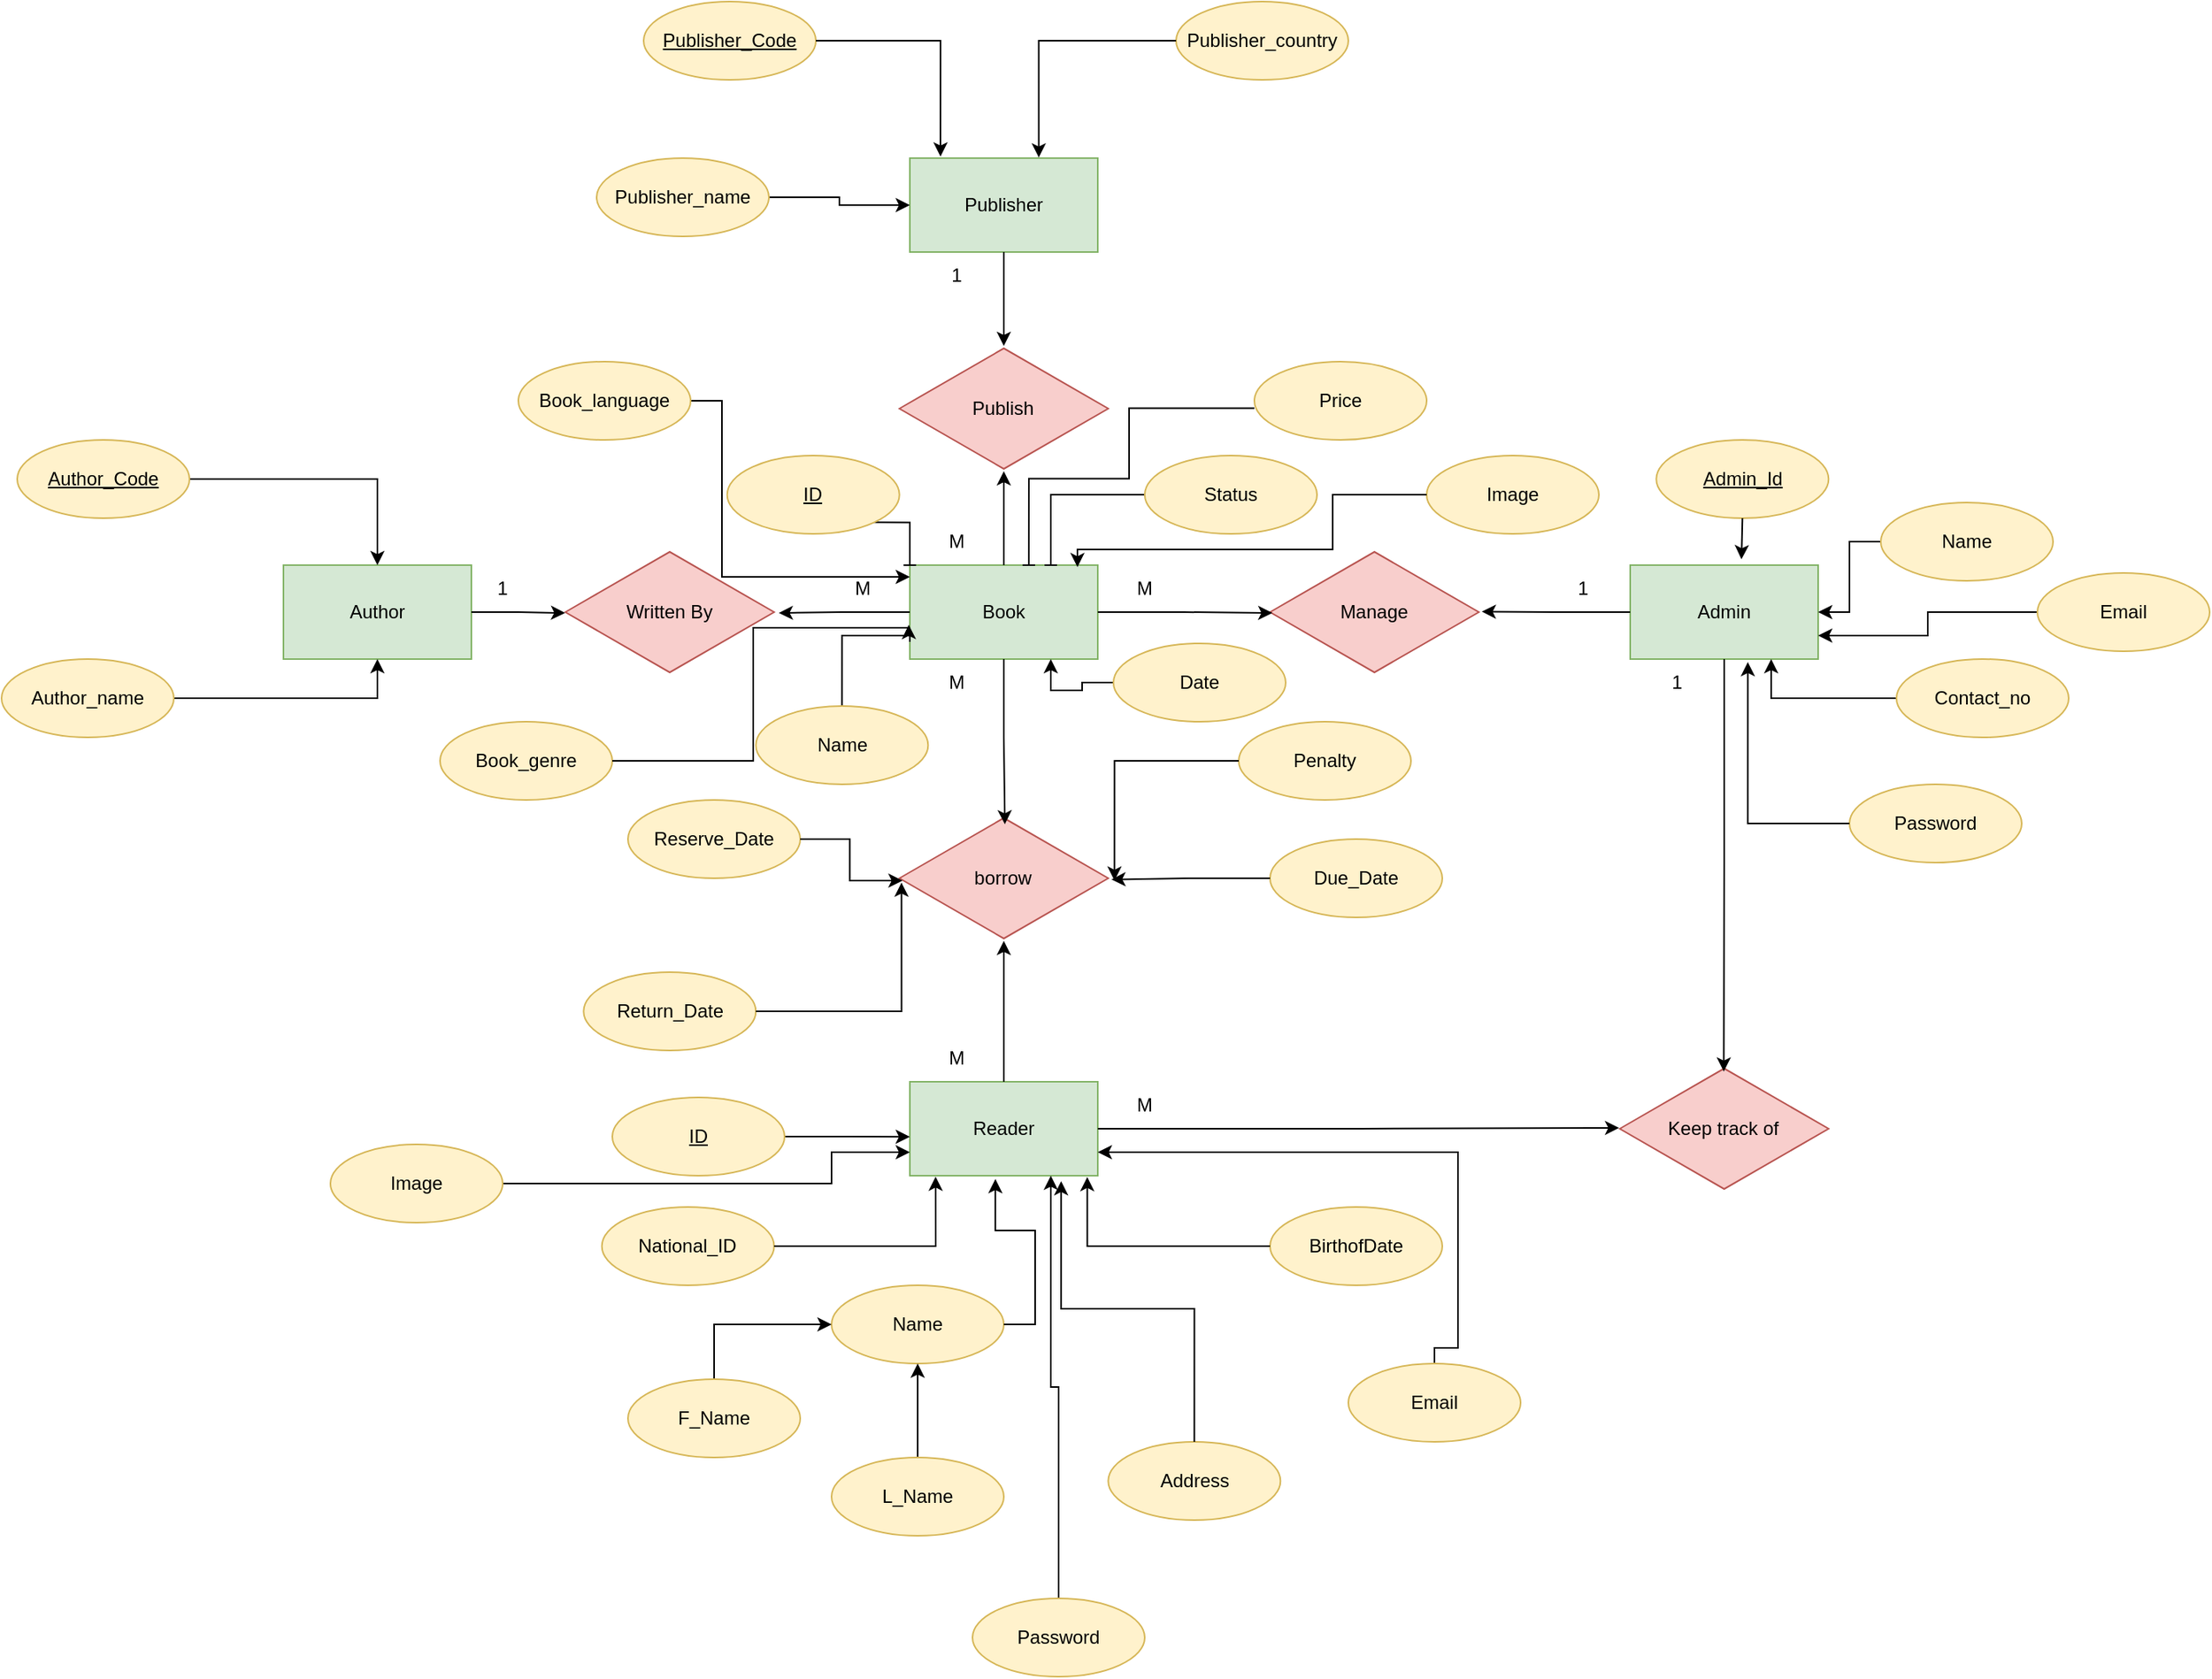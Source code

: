 <mxfile version="24.2.5" type="device">
  <diagram id="C5RBs43oDa-KdzZeNtuy" name="Page-1">
    <mxGraphModel dx="2046" dy="1882" grid="1" gridSize="10" guides="1" tooltips="1" connect="1" arrows="1" fold="1" page="1" pageScale="1" pageWidth="827" pageHeight="1169" math="0" shadow="0">
      <root>
        <mxCell id="WIyWlLk6GJQsqaUBKTNV-0" />
        <mxCell id="WIyWlLk6GJQsqaUBKTNV-1" parent="WIyWlLk6GJQsqaUBKTNV-0" />
        <mxCell id="XjZhIQk6Q3h-rhs3_x2L-0" value="Book" style="rounded=0;whiteSpace=wrap;html=1;fillColor=#d5e8d4;strokeColor=#82b366;" parent="WIyWlLk6GJQsqaUBKTNV-1" vertex="1">
          <mxGeometry x="310.0" y="210" width="120" height="60" as="geometry" />
        </mxCell>
        <mxCell id="XjZhIQk6Q3h-rhs3_x2L-1" value="Publisher" style="rounded=0;whiteSpace=wrap;html=1;fillColor=#d5e8d4;strokeColor=#82b366;" parent="WIyWlLk6GJQsqaUBKTNV-1" vertex="1">
          <mxGeometry x="310" y="-50" width="120" height="60" as="geometry" />
        </mxCell>
        <mxCell id="XjZhIQk6Q3h-rhs3_x2L-2" value="Admin" style="rounded=0;whiteSpace=wrap;html=1;fillColor=#d5e8d4;strokeColor=#82b366;" parent="WIyWlLk6GJQsqaUBKTNV-1" vertex="1">
          <mxGeometry x="770" y="210" width="120" height="60" as="geometry" />
        </mxCell>
        <mxCell id="XjZhIQk6Q3h-rhs3_x2L-3" value="Reader" style="rounded=0;whiteSpace=wrap;html=1;fillColor=#d5e8d4;strokeColor=#82b366;" parent="WIyWlLk6GJQsqaUBKTNV-1" vertex="1">
          <mxGeometry x="310.01" y="540" width="120" height="60" as="geometry" />
        </mxCell>
        <mxCell id="XjZhIQk6Q3h-rhs3_x2L-4" value="Author" style="rounded=0;whiteSpace=wrap;html=1;fillColor=#d5e8d4;strokeColor=#82b366;" parent="WIyWlLk6GJQsqaUBKTNV-1" vertex="1">
          <mxGeometry x="-90" y="210" width="120" height="60" as="geometry" />
        </mxCell>
        <mxCell id="XjZhIQk6Q3h-rhs3_x2L-5" value="&lt;u&gt;Publisher_Code&lt;/u&gt;" style="ellipse;whiteSpace=wrap;html=1;fillColor=#fff2cc;strokeColor=#d6b656;" parent="WIyWlLk6GJQsqaUBKTNV-1" vertex="1">
          <mxGeometry x="140" y="-150" width="110" height="50" as="geometry" />
        </mxCell>
        <mxCell id="XjZhIQk6Q3h-rhs3_x2L-55" style="edgeStyle=orthogonalEdgeStyle;rounded=0;orthogonalLoop=1;jettySize=auto;html=1;exitX=1;exitY=0.5;exitDx=0;exitDy=0;entryX=0;entryY=0.5;entryDx=0;entryDy=0;" parent="WIyWlLk6GJQsqaUBKTNV-1" source="XjZhIQk6Q3h-rhs3_x2L-6" target="XjZhIQk6Q3h-rhs3_x2L-1" edge="1">
          <mxGeometry relative="1" as="geometry" />
        </mxCell>
        <mxCell id="XjZhIQk6Q3h-rhs3_x2L-6" value="Publisher_name" style="ellipse;whiteSpace=wrap;html=1;fillColor=#fff2cc;strokeColor=#d6b656;" parent="WIyWlLk6GJQsqaUBKTNV-1" vertex="1">
          <mxGeometry x="110" y="-50" width="110" height="50" as="geometry" />
        </mxCell>
        <mxCell id="XjZhIQk6Q3h-rhs3_x2L-7" value="Publish" style="html=1;whiteSpace=wrap;aspect=fixed;shape=isoRectangle;fillColor=#f8cecc;strokeColor=#b85450;" parent="WIyWlLk6GJQsqaUBKTNV-1" vertex="1">
          <mxGeometry x="303.34" y="70" width="133.33" height="80" as="geometry" />
        </mxCell>
        <mxCell id="XjZhIQk6Q3h-rhs3_x2L-10" style="edgeStyle=orthogonalEdgeStyle;rounded=0;orthogonalLoop=1;jettySize=auto;html=1;exitX=0.5;exitY=1;exitDx=0;exitDy=0;" parent="WIyWlLk6GJQsqaUBKTNV-1" source="XjZhIQk6Q3h-rhs3_x2L-1" edge="1">
          <mxGeometry relative="1" as="geometry">
            <mxPoint x="370" y="70" as="targetPoint" />
          </mxGeometry>
        </mxCell>
        <mxCell id="XjZhIQk6Q3h-rhs3_x2L-11" style="edgeStyle=orthogonalEdgeStyle;rounded=0;orthogonalLoop=1;jettySize=auto;html=1;exitX=0.5;exitY=0;exitDx=0;exitDy=0;" parent="WIyWlLk6GJQsqaUBKTNV-1" source="XjZhIQk6Q3h-rhs3_x2L-0" edge="1">
          <mxGeometry relative="1" as="geometry">
            <mxPoint x="370" y="150" as="targetPoint" />
          </mxGeometry>
        </mxCell>
        <mxCell id="XjZhIQk6Q3h-rhs3_x2L-12" value="1" style="text;html=1;align=center;verticalAlign=middle;whiteSpace=wrap;rounded=0;" parent="WIyWlLk6GJQsqaUBKTNV-1" vertex="1">
          <mxGeometry x="310" y="10" width="60" height="30" as="geometry" />
        </mxCell>
        <mxCell id="XjZhIQk6Q3h-rhs3_x2L-14" value="M" style="text;html=1;align=center;verticalAlign=middle;whiteSpace=wrap;rounded=0;" parent="WIyWlLk6GJQsqaUBKTNV-1" vertex="1">
          <mxGeometry x="310" y="180" width="60" height="30" as="geometry" />
        </mxCell>
        <mxCell id="XjZhIQk6Q3h-rhs3_x2L-16" value="Written By" style="html=1;whiteSpace=wrap;aspect=fixed;shape=isoRectangle;fillColor=#f8cecc;strokeColor=#b85450;" parent="WIyWlLk6GJQsqaUBKTNV-1" vertex="1">
          <mxGeometry x="90" y="200" width="133.33" height="80" as="geometry" />
        </mxCell>
        <mxCell id="XjZhIQk6Q3h-rhs3_x2L-17" style="edgeStyle=orthogonalEdgeStyle;rounded=0;orthogonalLoop=1;jettySize=auto;html=1;exitX=1;exitY=0.5;exitDx=0;exitDy=0;entryX=-0.001;entryY=0.507;entryDx=0;entryDy=0;entryPerimeter=0;" parent="WIyWlLk6GJQsqaUBKTNV-1" source="XjZhIQk6Q3h-rhs3_x2L-4" target="XjZhIQk6Q3h-rhs3_x2L-16" edge="1">
          <mxGeometry relative="1" as="geometry" />
        </mxCell>
        <mxCell id="XjZhIQk6Q3h-rhs3_x2L-18" style="edgeStyle=orthogonalEdgeStyle;rounded=0;orthogonalLoop=1;jettySize=auto;html=1;exitX=0;exitY=0.5;exitDx=0;exitDy=0;entryX=1.022;entryY=0.507;entryDx=0;entryDy=0;entryPerimeter=0;" parent="WIyWlLk6GJQsqaUBKTNV-1" source="XjZhIQk6Q3h-rhs3_x2L-0" target="XjZhIQk6Q3h-rhs3_x2L-16" edge="1">
          <mxGeometry relative="1" as="geometry" />
        </mxCell>
        <mxCell id="XjZhIQk6Q3h-rhs3_x2L-19" value="1" style="text;html=1;align=center;verticalAlign=middle;whiteSpace=wrap;rounded=0;" parent="WIyWlLk6GJQsqaUBKTNV-1" vertex="1">
          <mxGeometry x="20" y="210" width="60" height="30" as="geometry" />
        </mxCell>
        <mxCell id="XjZhIQk6Q3h-rhs3_x2L-20" value="M" style="text;html=1;align=center;verticalAlign=middle;whiteSpace=wrap;rounded=0;" parent="WIyWlLk6GJQsqaUBKTNV-1" vertex="1">
          <mxGeometry x="250" y="210" width="60" height="30" as="geometry" />
        </mxCell>
        <mxCell id="XjZhIQk6Q3h-rhs3_x2L-22" value="Manage" style="html=1;whiteSpace=wrap;aspect=fixed;shape=isoRectangle;fillColor=#f8cecc;strokeColor=#b85450;" parent="WIyWlLk6GJQsqaUBKTNV-1" vertex="1">
          <mxGeometry x="540" y="200" width="133.33" height="80" as="geometry" />
        </mxCell>
        <mxCell id="XjZhIQk6Q3h-rhs3_x2L-23" style="edgeStyle=orthogonalEdgeStyle;rounded=0;orthogonalLoop=1;jettySize=auto;html=1;exitX=1;exitY=0.5;exitDx=0;exitDy=0;entryX=0.011;entryY=0.507;entryDx=0;entryDy=0;entryPerimeter=0;" parent="WIyWlLk6GJQsqaUBKTNV-1" source="XjZhIQk6Q3h-rhs3_x2L-0" target="XjZhIQk6Q3h-rhs3_x2L-22" edge="1">
          <mxGeometry relative="1" as="geometry" />
        </mxCell>
        <mxCell id="XjZhIQk6Q3h-rhs3_x2L-24" style="edgeStyle=orthogonalEdgeStyle;rounded=0;orthogonalLoop=1;jettySize=auto;html=1;exitX=0;exitY=0.5;exitDx=0;exitDy=0;entryX=1.014;entryY=0.496;entryDx=0;entryDy=0;entryPerimeter=0;" parent="WIyWlLk6GJQsqaUBKTNV-1" source="XjZhIQk6Q3h-rhs3_x2L-2" target="XjZhIQk6Q3h-rhs3_x2L-22" edge="1">
          <mxGeometry relative="1" as="geometry" />
        </mxCell>
        <mxCell id="XjZhIQk6Q3h-rhs3_x2L-25" value="M" style="text;html=1;align=center;verticalAlign=middle;whiteSpace=wrap;rounded=0;" parent="WIyWlLk6GJQsqaUBKTNV-1" vertex="1">
          <mxGeometry x="430" y="210" width="60" height="30" as="geometry" />
        </mxCell>
        <mxCell id="XjZhIQk6Q3h-rhs3_x2L-26" value="1" style="text;html=1;align=center;verticalAlign=middle;whiteSpace=wrap;rounded=0;" parent="WIyWlLk6GJQsqaUBKTNV-1" vertex="1">
          <mxGeometry x="710" y="210" width="60" height="30" as="geometry" />
        </mxCell>
        <mxCell id="XjZhIQk6Q3h-rhs3_x2L-29" value="M" style="text;html=1;align=center;verticalAlign=middle;whiteSpace=wrap;rounded=0;" parent="WIyWlLk6GJQsqaUBKTNV-1" vertex="1">
          <mxGeometry x="310.01" y="510" width="60" height="30" as="geometry" />
        </mxCell>
        <mxCell id="XjZhIQk6Q3h-rhs3_x2L-30" value="borrow" style="html=1;whiteSpace=wrap;aspect=fixed;shape=isoRectangle;fillColor=#f8cecc;strokeColor=#b85450;" parent="WIyWlLk6GJQsqaUBKTNV-1" vertex="1">
          <mxGeometry x="303.34" y="370" width="133.33" height="80" as="geometry" />
        </mxCell>
        <mxCell id="XjZhIQk6Q3h-rhs3_x2L-31" style="edgeStyle=orthogonalEdgeStyle;rounded=0;orthogonalLoop=1;jettySize=auto;html=1;exitX=0.5;exitY=1;exitDx=0;exitDy=0;entryX=0.505;entryY=0.069;entryDx=0;entryDy=0;entryPerimeter=0;" parent="WIyWlLk6GJQsqaUBKTNV-1" source="XjZhIQk6Q3h-rhs3_x2L-0" target="XjZhIQk6Q3h-rhs3_x2L-30" edge="1">
          <mxGeometry relative="1" as="geometry" />
        </mxCell>
        <mxCell id="XjZhIQk6Q3h-rhs3_x2L-32" style="edgeStyle=orthogonalEdgeStyle;rounded=0;orthogonalLoop=1;jettySize=auto;html=1;exitX=0.5;exitY=0;exitDx=0;exitDy=0;entryX=0.5;entryY=1;entryDx=0;entryDy=0;entryPerimeter=0;" parent="WIyWlLk6GJQsqaUBKTNV-1" source="XjZhIQk6Q3h-rhs3_x2L-3" target="XjZhIQk6Q3h-rhs3_x2L-30" edge="1">
          <mxGeometry relative="1" as="geometry" />
        </mxCell>
        <mxCell id="XjZhIQk6Q3h-rhs3_x2L-33" value="M" style="text;html=1;align=center;verticalAlign=middle;whiteSpace=wrap;rounded=0;" parent="WIyWlLk6GJQsqaUBKTNV-1" vertex="1">
          <mxGeometry x="310" y="270" width="60" height="30" as="geometry" />
        </mxCell>
        <mxCell id="XjZhIQk6Q3h-rhs3_x2L-34" value="Reserve_Date" style="ellipse;whiteSpace=wrap;html=1;fillColor=#fff2cc;strokeColor=#d6b656;" parent="WIyWlLk6GJQsqaUBKTNV-1" vertex="1">
          <mxGeometry x="130" y="360" width="110" height="50" as="geometry" />
        </mxCell>
        <mxCell id="XjZhIQk6Q3h-rhs3_x2L-35" style="edgeStyle=orthogonalEdgeStyle;rounded=0;orthogonalLoop=1;jettySize=auto;html=1;exitX=1;exitY=0.5;exitDx=0;exitDy=0;entryX=0.015;entryY=0.519;entryDx=0;entryDy=0;entryPerimeter=0;" parent="WIyWlLk6GJQsqaUBKTNV-1" source="XjZhIQk6Q3h-rhs3_x2L-34" target="XjZhIQk6Q3h-rhs3_x2L-30" edge="1">
          <mxGeometry relative="1" as="geometry" />
        </mxCell>
        <mxCell id="XjZhIQk6Q3h-rhs3_x2L-36" value="Return_Date" style="ellipse;whiteSpace=wrap;html=1;fillColor=#fff2cc;strokeColor=#d6b656;" parent="WIyWlLk6GJQsqaUBKTNV-1" vertex="1">
          <mxGeometry x="101.67" y="470" width="110" height="50" as="geometry" />
        </mxCell>
        <mxCell id="XjZhIQk6Q3h-rhs3_x2L-39" style="edgeStyle=orthogonalEdgeStyle;rounded=0;orthogonalLoop=1;jettySize=auto;html=1;exitX=1;exitY=0.5;exitDx=0;exitDy=0;entryX=0.01;entryY=0.535;entryDx=0;entryDy=0;entryPerimeter=0;" parent="WIyWlLk6GJQsqaUBKTNV-1" source="XjZhIQk6Q3h-rhs3_x2L-36" target="XjZhIQk6Q3h-rhs3_x2L-30" edge="1">
          <mxGeometry relative="1" as="geometry" />
        </mxCell>
        <mxCell id="XjZhIQk6Q3h-rhs3_x2L-40" value="Due_Date" style="ellipse;whiteSpace=wrap;html=1;fillColor=#fff2cc;strokeColor=#d6b656;" parent="WIyWlLk6GJQsqaUBKTNV-1" vertex="1">
          <mxGeometry x="540" y="385" width="110" height="50" as="geometry" />
        </mxCell>
        <mxCell id="XjZhIQk6Q3h-rhs3_x2L-41" style="edgeStyle=orthogonalEdgeStyle;rounded=0;orthogonalLoop=1;jettySize=auto;html=1;exitX=0;exitY=0.5;exitDx=0;exitDy=0;entryX=1.015;entryY=0.51;entryDx=0;entryDy=0;entryPerimeter=0;" parent="WIyWlLk6GJQsqaUBKTNV-1" source="XjZhIQk6Q3h-rhs3_x2L-40" target="XjZhIQk6Q3h-rhs3_x2L-30" edge="1">
          <mxGeometry relative="1" as="geometry" />
        </mxCell>
        <mxCell id="XjZhIQk6Q3h-rhs3_x2L-43" value="Keep track of" style="html=1;whiteSpace=wrap;aspect=fixed;shape=isoRectangle;fillColor=#f8cecc;strokeColor=#b85450;" parent="WIyWlLk6GJQsqaUBKTNV-1" vertex="1">
          <mxGeometry x="763.33" y="530" width="133.33" height="80" as="geometry" />
        </mxCell>
        <mxCell id="XjZhIQk6Q3h-rhs3_x2L-44" style="edgeStyle=orthogonalEdgeStyle;rounded=0;orthogonalLoop=1;jettySize=auto;html=1;exitX=1;exitY=0.5;exitDx=0;exitDy=0;entryX=-0.003;entryY=0.493;entryDx=0;entryDy=0;entryPerimeter=0;" parent="WIyWlLk6GJQsqaUBKTNV-1" source="XjZhIQk6Q3h-rhs3_x2L-3" target="XjZhIQk6Q3h-rhs3_x2L-43" edge="1">
          <mxGeometry relative="1" as="geometry" />
        </mxCell>
        <mxCell id="XjZhIQk6Q3h-rhs3_x2L-45" style="edgeStyle=orthogonalEdgeStyle;rounded=0;orthogonalLoop=1;jettySize=auto;html=1;exitX=0.5;exitY=1;exitDx=0;exitDy=0;entryX=0.498;entryY=0.043;entryDx=0;entryDy=0;entryPerimeter=0;" parent="WIyWlLk6GJQsqaUBKTNV-1" source="XjZhIQk6Q3h-rhs3_x2L-2" target="XjZhIQk6Q3h-rhs3_x2L-43" edge="1">
          <mxGeometry relative="1" as="geometry" />
        </mxCell>
        <mxCell id="XjZhIQk6Q3h-rhs3_x2L-46" value="1" style="text;html=1;align=center;verticalAlign=middle;whiteSpace=wrap;rounded=0;" parent="WIyWlLk6GJQsqaUBKTNV-1" vertex="1">
          <mxGeometry x="770" y="270" width="60" height="30" as="geometry" />
        </mxCell>
        <mxCell id="XjZhIQk6Q3h-rhs3_x2L-47" value="M" style="text;html=1;align=center;verticalAlign=middle;whiteSpace=wrap;rounded=0;" parent="WIyWlLk6GJQsqaUBKTNV-1" vertex="1">
          <mxGeometry x="430.01" y="540" width="60" height="30" as="geometry" />
        </mxCell>
        <mxCell id="XjZhIQk6Q3h-rhs3_x2L-51" value="Penalty" style="ellipse;whiteSpace=wrap;html=1;fillColor=#fff2cc;strokeColor=#d6b656;" parent="WIyWlLk6GJQsqaUBKTNV-1" vertex="1">
          <mxGeometry x="520" y="310" width="110" height="50" as="geometry" />
        </mxCell>
        <mxCell id="XjZhIQk6Q3h-rhs3_x2L-53" style="edgeStyle=orthogonalEdgeStyle;rounded=0;orthogonalLoop=1;jettySize=auto;html=1;exitX=0;exitY=0.5;exitDx=0;exitDy=0;entryX=1.03;entryY=0.519;entryDx=0;entryDy=0;entryPerimeter=0;" parent="WIyWlLk6GJQsqaUBKTNV-1" source="XjZhIQk6Q3h-rhs3_x2L-51" target="XjZhIQk6Q3h-rhs3_x2L-30" edge="1">
          <mxGeometry relative="1" as="geometry" />
        </mxCell>
        <mxCell id="XjZhIQk6Q3h-rhs3_x2L-54" value="Publisher_country" style="ellipse;whiteSpace=wrap;html=1;fillColor=#fff2cc;strokeColor=#d6b656;" parent="WIyWlLk6GJQsqaUBKTNV-1" vertex="1">
          <mxGeometry x="480" y="-150" width="110" height="50" as="geometry" />
        </mxCell>
        <mxCell id="XjZhIQk6Q3h-rhs3_x2L-56" style="edgeStyle=orthogonalEdgeStyle;rounded=0;orthogonalLoop=1;jettySize=auto;html=1;exitX=1;exitY=0.5;exitDx=0;exitDy=0;entryX=0.163;entryY=-0.017;entryDx=0;entryDy=0;entryPerimeter=0;" parent="WIyWlLk6GJQsqaUBKTNV-1" source="XjZhIQk6Q3h-rhs3_x2L-5" target="XjZhIQk6Q3h-rhs3_x2L-1" edge="1">
          <mxGeometry relative="1" as="geometry" />
        </mxCell>
        <mxCell id="XjZhIQk6Q3h-rhs3_x2L-57" style="edgeStyle=orthogonalEdgeStyle;rounded=0;orthogonalLoop=1;jettySize=auto;html=1;exitX=0;exitY=0.5;exitDx=0;exitDy=0;entryX=0.686;entryY=-0.007;entryDx=0;entryDy=0;entryPerimeter=0;" parent="WIyWlLk6GJQsqaUBKTNV-1" source="XjZhIQk6Q3h-rhs3_x2L-54" target="XjZhIQk6Q3h-rhs3_x2L-1" edge="1">
          <mxGeometry relative="1" as="geometry" />
        </mxCell>
        <mxCell id="XjZhIQk6Q3h-rhs3_x2L-61" style="edgeStyle=orthogonalEdgeStyle;rounded=0;orthogonalLoop=1;jettySize=auto;html=1;exitX=1;exitY=0.5;exitDx=0;exitDy=0;entryX=0.5;entryY=1;entryDx=0;entryDy=0;" parent="WIyWlLk6GJQsqaUBKTNV-1" source="XjZhIQk6Q3h-rhs3_x2L-58" target="XjZhIQk6Q3h-rhs3_x2L-4" edge="1">
          <mxGeometry relative="1" as="geometry" />
        </mxCell>
        <mxCell id="XjZhIQk6Q3h-rhs3_x2L-58" value="Author_name" style="ellipse;whiteSpace=wrap;html=1;fillColor=#fff2cc;strokeColor=#d6b656;" parent="WIyWlLk6GJQsqaUBKTNV-1" vertex="1">
          <mxGeometry x="-270" y="270" width="110" height="50" as="geometry" />
        </mxCell>
        <mxCell id="XjZhIQk6Q3h-rhs3_x2L-62" style="edgeStyle=orthogonalEdgeStyle;rounded=0;orthogonalLoop=1;jettySize=auto;html=1;exitX=1;exitY=0.5;exitDx=0;exitDy=0;entryX=0.5;entryY=0;entryDx=0;entryDy=0;" parent="WIyWlLk6GJQsqaUBKTNV-1" source="XjZhIQk6Q3h-rhs3_x2L-59" target="XjZhIQk6Q3h-rhs3_x2L-4" edge="1">
          <mxGeometry relative="1" as="geometry" />
        </mxCell>
        <mxCell id="XjZhIQk6Q3h-rhs3_x2L-59" value="&lt;u&gt;Author_Code&lt;/u&gt;" style="ellipse;whiteSpace=wrap;html=1;fillColor=#fff2cc;strokeColor=#d6b656;" parent="WIyWlLk6GJQsqaUBKTNV-1" vertex="1">
          <mxGeometry x="-260" y="130" width="110" height="50" as="geometry" />
        </mxCell>
        <mxCell id="XjZhIQk6Q3h-rhs3_x2L-67" style="edgeStyle=orthogonalEdgeStyle;rounded=0;orthogonalLoop=1;jettySize=auto;html=1;exitX=1;exitY=1;exitDx=0;exitDy=0;entryX=1;entryY=0;entryDx=0;entryDy=0;endArrow=baseDash;endFill=0;" parent="WIyWlLk6GJQsqaUBKTNV-1" source="XjZhIQk6Q3h-rhs3_x2L-64" target="XjZhIQk6Q3h-rhs3_x2L-20" edge="1">
          <mxGeometry relative="1" as="geometry" />
        </mxCell>
        <mxCell id="XjZhIQk6Q3h-rhs3_x2L-64" value="&lt;u&gt;ID&lt;/u&gt;" style="ellipse;whiteSpace=wrap;html=1;fillColor=#fff2cc;strokeColor=#d6b656;" parent="WIyWlLk6GJQsqaUBKTNV-1" vertex="1">
          <mxGeometry x="193.34" y="140" width="110" height="50" as="geometry" />
        </mxCell>
        <mxCell id="XjZhIQk6Q3h-rhs3_x2L-68" style="edgeStyle=orthogonalEdgeStyle;rounded=0;orthogonalLoop=1;jettySize=auto;html=1;exitX=0.5;exitY=0;exitDx=0;exitDy=0;entryX=0;entryY=0.75;entryDx=0;entryDy=0;endArrow=baseDash;endFill=0;" parent="WIyWlLk6GJQsqaUBKTNV-1" source="XjZhIQk6Q3h-rhs3_x2L-65" target="XjZhIQk6Q3h-rhs3_x2L-0" edge="1">
          <mxGeometry relative="1" as="geometry" />
        </mxCell>
        <mxCell id="XjZhIQk6Q3h-rhs3_x2L-65" value="Name" style="ellipse;whiteSpace=wrap;html=1;fillColor=#fff2cc;strokeColor=#d6b656;" parent="WIyWlLk6GJQsqaUBKTNV-1" vertex="1">
          <mxGeometry x="211.67" y="300" width="110" height="50" as="geometry" />
        </mxCell>
        <mxCell id="XjZhIQk6Q3h-rhs3_x2L-69" style="edgeStyle=orthogonalEdgeStyle;rounded=0;orthogonalLoop=1;jettySize=auto;html=1;exitX=0;exitY=0.5;exitDx=0;exitDy=0;entryX=0.75;entryY=0;entryDx=0;entryDy=0;endArrow=baseDash;endFill=0;" parent="WIyWlLk6GJQsqaUBKTNV-1" source="XjZhIQk6Q3h-rhs3_x2L-66" target="XjZhIQk6Q3h-rhs3_x2L-0" edge="1">
          <mxGeometry relative="1" as="geometry" />
        </mxCell>
        <mxCell id="XjZhIQk6Q3h-rhs3_x2L-66" value="Status" style="ellipse;whiteSpace=wrap;html=1;fillColor=#fff2cc;strokeColor=#d6b656;" parent="WIyWlLk6GJQsqaUBKTNV-1" vertex="1">
          <mxGeometry x="460" y="140" width="110" height="50" as="geometry" />
        </mxCell>
        <mxCell id="XjZhIQk6Q3h-rhs3_x2L-70" value="Price" style="ellipse;whiteSpace=wrap;html=1;fillColor=#fff2cc;strokeColor=#d6b656;" parent="WIyWlLk6GJQsqaUBKTNV-1" vertex="1">
          <mxGeometry x="530" y="80" width="110" height="50" as="geometry" />
        </mxCell>
        <mxCell id="XjZhIQk6Q3h-rhs3_x2L-71" style="edgeStyle=orthogonalEdgeStyle;rounded=0;orthogonalLoop=1;jettySize=auto;html=1;exitX=0;exitY=0.5;exitDx=0;exitDy=0;entryX=0.633;entryY=-0.079;entryDx=0;entryDy=0;entryPerimeter=0;endArrow=baseDash;endFill=0;" parent="WIyWlLk6GJQsqaUBKTNV-1" edge="1">
          <mxGeometry relative="1" as="geometry">
            <mxPoint x="530.0" y="109.74" as="sourcePoint" />
            <mxPoint x="385.96" y="210" as="targetPoint" />
            <Array as="points">
              <mxPoint x="450" y="109.74" />
              <mxPoint x="450" y="154.74" />
              <mxPoint x="386" y="154.74" />
            </Array>
          </mxGeometry>
        </mxCell>
        <mxCell id="XjZhIQk6Q3h-rhs3_x2L-73" style="edgeStyle=orthogonalEdgeStyle;rounded=0;orthogonalLoop=1;jettySize=auto;html=1;exitX=0;exitY=0.5;exitDx=0;exitDy=0;entryX=0.75;entryY=1;entryDx=0;entryDy=0;" parent="WIyWlLk6GJQsqaUBKTNV-1" source="XjZhIQk6Q3h-rhs3_x2L-72" target="XjZhIQk6Q3h-rhs3_x2L-0" edge="1">
          <mxGeometry relative="1" as="geometry" />
        </mxCell>
        <mxCell id="XjZhIQk6Q3h-rhs3_x2L-72" value="Date" style="ellipse;whiteSpace=wrap;html=1;fillColor=#fff2cc;strokeColor=#d6b656;" parent="WIyWlLk6GJQsqaUBKTNV-1" vertex="1">
          <mxGeometry x="440" y="260" width="110" height="50" as="geometry" />
        </mxCell>
        <mxCell id="XjZhIQk6Q3h-rhs3_x2L-74" value="&lt;u&gt;Admin_Id&lt;/u&gt;" style="ellipse;whiteSpace=wrap;html=1;fillColor=#fff2cc;strokeColor=#d6b656;" parent="WIyWlLk6GJQsqaUBKTNV-1" vertex="1">
          <mxGeometry x="786.66" y="130" width="110" height="50" as="geometry" />
        </mxCell>
        <mxCell id="XjZhIQk6Q3h-rhs3_x2L-77" style="edgeStyle=orthogonalEdgeStyle;rounded=0;orthogonalLoop=1;jettySize=auto;html=1;exitX=0;exitY=0.5;exitDx=0;exitDy=0;entryX=1;entryY=0.5;entryDx=0;entryDy=0;" parent="WIyWlLk6GJQsqaUBKTNV-1" source="XjZhIQk6Q3h-rhs3_x2L-75" target="XjZhIQk6Q3h-rhs3_x2L-2" edge="1">
          <mxGeometry relative="1" as="geometry" />
        </mxCell>
        <mxCell id="XjZhIQk6Q3h-rhs3_x2L-75" value="Name" style="ellipse;whiteSpace=wrap;html=1;fillColor=#fff2cc;strokeColor=#d6b656;" parent="WIyWlLk6GJQsqaUBKTNV-1" vertex="1">
          <mxGeometry x="930" y="170" width="110" height="50" as="geometry" />
        </mxCell>
        <mxCell id="XjZhIQk6Q3h-rhs3_x2L-76" style="edgeStyle=orthogonalEdgeStyle;rounded=0;orthogonalLoop=1;jettySize=auto;html=1;exitX=0.5;exitY=1;exitDx=0;exitDy=0;entryX=0.592;entryY=-0.063;entryDx=0;entryDy=0;entryPerimeter=0;" parent="WIyWlLk6GJQsqaUBKTNV-1" source="XjZhIQk6Q3h-rhs3_x2L-74" target="XjZhIQk6Q3h-rhs3_x2L-2" edge="1">
          <mxGeometry relative="1" as="geometry" />
        </mxCell>
        <mxCell id="XjZhIQk6Q3h-rhs3_x2L-79" style="edgeStyle=orthogonalEdgeStyle;rounded=0;orthogonalLoop=1;jettySize=auto;html=1;exitX=0;exitY=0.5;exitDx=0;exitDy=0;entryX=0.75;entryY=1;entryDx=0;entryDy=0;" parent="WIyWlLk6GJQsqaUBKTNV-1" source="XjZhIQk6Q3h-rhs3_x2L-78" target="XjZhIQk6Q3h-rhs3_x2L-2" edge="1">
          <mxGeometry relative="1" as="geometry" />
        </mxCell>
        <mxCell id="XjZhIQk6Q3h-rhs3_x2L-78" value="Contact_no" style="ellipse;whiteSpace=wrap;html=1;fillColor=#fff2cc;strokeColor=#d6b656;" parent="WIyWlLk6GJQsqaUBKTNV-1" vertex="1">
          <mxGeometry x="940" y="270" width="110" height="50" as="geometry" />
        </mxCell>
        <mxCell id="XjZhIQk6Q3h-rhs3_x2L-80" value="National_ID" style="ellipse;whiteSpace=wrap;html=1;fillColor=#fff2cc;strokeColor=#d6b656;" parent="WIyWlLk6GJQsqaUBKTNV-1" vertex="1">
          <mxGeometry x="113.33" y="620" width="110" height="50" as="geometry" />
        </mxCell>
        <mxCell id="XjZhIQk6Q3h-rhs3_x2L-82" style="edgeStyle=orthogonalEdgeStyle;rounded=0;orthogonalLoop=1;jettySize=auto;html=1;exitX=1;exitY=0.5;exitDx=0;exitDy=0;" parent="WIyWlLk6GJQsqaUBKTNV-1" source="XjZhIQk6Q3h-rhs3_x2L-81" edge="1">
          <mxGeometry relative="1" as="geometry">
            <mxPoint x="310" y="575.125" as="targetPoint" />
          </mxGeometry>
        </mxCell>
        <mxCell id="XjZhIQk6Q3h-rhs3_x2L-81" value="&lt;u&gt;ID&lt;/u&gt;" style="ellipse;whiteSpace=wrap;html=1;fillColor=#fff2cc;strokeColor=#d6b656;" parent="WIyWlLk6GJQsqaUBKTNV-1" vertex="1">
          <mxGeometry x="120" y="550" width="110" height="50" as="geometry" />
        </mxCell>
        <mxCell id="XjZhIQk6Q3h-rhs3_x2L-83" style="edgeStyle=orthogonalEdgeStyle;rounded=0;orthogonalLoop=1;jettySize=auto;html=1;exitX=1;exitY=0.5;exitDx=0;exitDy=0;entryX=0.137;entryY=1.01;entryDx=0;entryDy=0;entryPerimeter=0;" parent="WIyWlLk6GJQsqaUBKTNV-1" source="XjZhIQk6Q3h-rhs3_x2L-80" target="XjZhIQk6Q3h-rhs3_x2L-3" edge="1">
          <mxGeometry relative="1" as="geometry" />
        </mxCell>
        <mxCell id="XjZhIQk6Q3h-rhs3_x2L-84" value="Name" style="ellipse;whiteSpace=wrap;html=1;fillColor=#fff2cc;strokeColor=#d6b656;" parent="WIyWlLk6GJQsqaUBKTNV-1" vertex="1">
          <mxGeometry x="260" y="670" width="110" height="50" as="geometry" />
        </mxCell>
        <mxCell id="XjZhIQk6Q3h-rhs3_x2L-85" value="Address" style="ellipse;whiteSpace=wrap;html=1;fillColor=#fff2cc;strokeColor=#d6b656;" parent="WIyWlLk6GJQsqaUBKTNV-1" vertex="1">
          <mxGeometry x="436.67" y="770" width="110" height="50" as="geometry" />
        </mxCell>
        <mxCell id="XjZhIQk6Q3h-rhs3_x2L-86" value="BirthofDate" style="ellipse;whiteSpace=wrap;html=1;fillColor=#fff2cc;strokeColor=#d6b656;" parent="WIyWlLk6GJQsqaUBKTNV-1" vertex="1">
          <mxGeometry x="540" y="620" width="110" height="50" as="geometry" />
        </mxCell>
        <mxCell id="XjZhIQk6Q3h-rhs3_x2L-87" value="Book_genre" style="ellipse;whiteSpace=wrap;html=1;fillColor=#fff2cc;strokeColor=#d6b656;" parent="WIyWlLk6GJQsqaUBKTNV-1" vertex="1">
          <mxGeometry x="10" y="310" width="110" height="50" as="geometry" />
        </mxCell>
        <mxCell id="XjZhIQk6Q3h-rhs3_x2L-88" style="edgeStyle=orthogonalEdgeStyle;rounded=0;orthogonalLoop=1;jettySize=auto;html=1;exitX=1;exitY=0.5;exitDx=0;exitDy=0;entryX=-0.006;entryY=0.636;entryDx=0;entryDy=0;entryPerimeter=0;" parent="WIyWlLk6GJQsqaUBKTNV-1" source="XjZhIQk6Q3h-rhs3_x2L-87" target="XjZhIQk6Q3h-rhs3_x2L-0" edge="1">
          <mxGeometry relative="1" as="geometry">
            <Array as="points">
              <mxPoint x="210" y="335" />
              <mxPoint x="210" y="250" />
              <mxPoint x="309" y="250" />
            </Array>
          </mxGeometry>
        </mxCell>
        <mxCell id="XjZhIQk6Q3h-rhs3_x2L-164" style="edgeStyle=orthogonalEdgeStyle;rounded=0;orthogonalLoop=1;jettySize=auto;html=1;exitX=0.5;exitY=0;exitDx=0;exitDy=0;entryX=0;entryY=0.5;entryDx=0;entryDy=0;" parent="WIyWlLk6GJQsqaUBKTNV-1" source="XjZhIQk6Q3h-rhs3_x2L-162" target="XjZhIQk6Q3h-rhs3_x2L-84" edge="1">
          <mxGeometry relative="1" as="geometry" />
        </mxCell>
        <mxCell id="XjZhIQk6Q3h-rhs3_x2L-162" value="F_Name" style="ellipse;whiteSpace=wrap;html=1;fillColor=#fff2cc;strokeColor=#d6b656;" parent="WIyWlLk6GJQsqaUBKTNV-1" vertex="1">
          <mxGeometry x="130" y="730" width="110" height="50" as="geometry" />
        </mxCell>
        <mxCell id="XjZhIQk6Q3h-rhs3_x2L-165" style="edgeStyle=orthogonalEdgeStyle;rounded=0;orthogonalLoop=1;jettySize=auto;html=1;exitX=0.5;exitY=0;exitDx=0;exitDy=0;entryX=0.5;entryY=1;entryDx=0;entryDy=0;" parent="WIyWlLk6GJQsqaUBKTNV-1" source="XjZhIQk6Q3h-rhs3_x2L-163" target="XjZhIQk6Q3h-rhs3_x2L-84" edge="1">
          <mxGeometry relative="1" as="geometry" />
        </mxCell>
        <mxCell id="XjZhIQk6Q3h-rhs3_x2L-163" value="L_Name" style="ellipse;whiteSpace=wrap;html=1;fillColor=#fff2cc;strokeColor=#d6b656;" parent="WIyWlLk6GJQsqaUBKTNV-1" vertex="1">
          <mxGeometry x="260" y="780" width="110" height="50" as="geometry" />
        </mxCell>
        <mxCell id="XjZhIQk6Q3h-rhs3_x2L-166" style="edgeStyle=orthogonalEdgeStyle;rounded=0;orthogonalLoop=1;jettySize=auto;html=1;exitX=1;exitY=0.5;exitDx=0;exitDy=0;entryX=0.455;entryY=1.036;entryDx=0;entryDy=0;entryPerimeter=0;" parent="WIyWlLk6GJQsqaUBKTNV-1" source="XjZhIQk6Q3h-rhs3_x2L-84" target="XjZhIQk6Q3h-rhs3_x2L-3" edge="1">
          <mxGeometry relative="1" as="geometry" />
        </mxCell>
        <mxCell id="XjZhIQk6Q3h-rhs3_x2L-169" style="edgeStyle=orthogonalEdgeStyle;rounded=0;orthogonalLoop=1;jettySize=auto;html=1;exitX=0.5;exitY=0;exitDx=0;exitDy=0;entryX=0.805;entryY=1.058;entryDx=0;entryDy=0;entryPerimeter=0;" parent="WIyWlLk6GJQsqaUBKTNV-1" source="XjZhIQk6Q3h-rhs3_x2L-85" target="XjZhIQk6Q3h-rhs3_x2L-3" edge="1">
          <mxGeometry relative="1" as="geometry" />
        </mxCell>
        <mxCell id="XjZhIQk6Q3h-rhs3_x2L-170" style="edgeStyle=orthogonalEdgeStyle;rounded=0;orthogonalLoop=1;jettySize=auto;html=1;exitX=0;exitY=0.5;exitDx=0;exitDy=0;entryX=0.944;entryY=1.014;entryDx=0;entryDy=0;entryPerimeter=0;" parent="WIyWlLk6GJQsqaUBKTNV-1" source="XjZhIQk6Q3h-rhs3_x2L-86" target="XjZhIQk6Q3h-rhs3_x2L-3" edge="1">
          <mxGeometry relative="1" as="geometry" />
        </mxCell>
        <mxCell id="XjZhIQk6Q3h-rhs3_x2L-339" style="edgeStyle=orthogonalEdgeStyle;rounded=0;orthogonalLoop=1;jettySize=auto;html=1;exitX=0.5;exitY=0;exitDx=0;exitDy=0;entryX=1;entryY=0.75;entryDx=0;entryDy=0;" parent="WIyWlLk6GJQsqaUBKTNV-1" source="XjZhIQk6Q3h-rhs3_x2L-174" target="XjZhIQk6Q3h-rhs3_x2L-3" edge="1">
          <mxGeometry relative="1" as="geometry">
            <Array as="points">
              <mxPoint x="660" y="710" />
              <mxPoint x="660" y="585" />
            </Array>
          </mxGeometry>
        </mxCell>
        <mxCell id="XjZhIQk6Q3h-rhs3_x2L-174" value="Email" style="ellipse;whiteSpace=wrap;html=1;fillColor=#fff2cc;strokeColor=#d6b656;" parent="WIyWlLk6GJQsqaUBKTNV-1" vertex="1">
          <mxGeometry x="590" y="720" width="110" height="50" as="geometry" />
        </mxCell>
        <mxCell id="XjZhIQk6Q3h-rhs3_x2L-340" style="edgeStyle=orthogonalEdgeStyle;rounded=0;orthogonalLoop=1;jettySize=auto;html=1;exitX=0.5;exitY=0;exitDx=0;exitDy=0;entryX=0.75;entryY=1;entryDx=0;entryDy=0;" parent="WIyWlLk6GJQsqaUBKTNV-1" source="XjZhIQk6Q3h-rhs3_x2L-338" target="XjZhIQk6Q3h-rhs3_x2L-3" edge="1">
          <mxGeometry relative="1" as="geometry" />
        </mxCell>
        <mxCell id="XjZhIQk6Q3h-rhs3_x2L-338" value="Password" style="ellipse;whiteSpace=wrap;html=1;fillColor=#fff2cc;strokeColor=#d6b656;" parent="WIyWlLk6GJQsqaUBKTNV-1" vertex="1">
          <mxGeometry x="350" y="870" width="110" height="50" as="geometry" />
        </mxCell>
        <mxCell id="XjZhIQk6Q3h-rhs3_x2L-344" style="edgeStyle=orthogonalEdgeStyle;rounded=0;orthogonalLoop=1;jettySize=auto;html=1;exitX=0;exitY=0.5;exitDx=0;exitDy=0;entryX=1;entryY=0.75;entryDx=0;entryDy=0;" parent="WIyWlLk6GJQsqaUBKTNV-1" source="XjZhIQk6Q3h-rhs3_x2L-341" target="XjZhIQk6Q3h-rhs3_x2L-2" edge="1">
          <mxGeometry relative="1" as="geometry" />
        </mxCell>
        <mxCell id="XjZhIQk6Q3h-rhs3_x2L-341" value="Email" style="ellipse;whiteSpace=wrap;html=1;fillColor=#fff2cc;strokeColor=#d6b656;" parent="WIyWlLk6GJQsqaUBKTNV-1" vertex="1">
          <mxGeometry x="1030" y="215" width="110" height="50" as="geometry" />
        </mxCell>
        <mxCell id="XjZhIQk6Q3h-rhs3_x2L-342" value="Password" style="ellipse;whiteSpace=wrap;html=1;fillColor=#fff2cc;strokeColor=#d6b656;" parent="WIyWlLk6GJQsqaUBKTNV-1" vertex="1">
          <mxGeometry x="910" y="350" width="110" height="50" as="geometry" />
        </mxCell>
        <mxCell id="XjZhIQk6Q3h-rhs3_x2L-343" style="edgeStyle=orthogonalEdgeStyle;rounded=0;orthogonalLoop=1;jettySize=auto;html=1;exitX=0;exitY=0.5;exitDx=0;exitDy=0;entryX=0.626;entryY=1.032;entryDx=0;entryDy=0;entryPerimeter=0;" parent="WIyWlLk6GJQsqaUBKTNV-1" source="XjZhIQk6Q3h-rhs3_x2L-342" target="XjZhIQk6Q3h-rhs3_x2L-2" edge="1">
          <mxGeometry relative="1" as="geometry" />
        </mxCell>
        <mxCell id="XjZhIQk6Q3h-rhs3_x2L-345" value="Image" style="ellipse;whiteSpace=wrap;html=1;fillColor=#fff2cc;strokeColor=#d6b656;" parent="WIyWlLk6GJQsqaUBKTNV-1" vertex="1">
          <mxGeometry x="640" y="140" width="110" height="50" as="geometry" />
        </mxCell>
        <mxCell id="XjZhIQk6Q3h-rhs3_x2L-346" style="edgeStyle=orthogonalEdgeStyle;rounded=0;orthogonalLoop=1;jettySize=auto;html=1;exitX=0;exitY=0.5;exitDx=0;exitDy=0;entryX=0.892;entryY=0.021;entryDx=0;entryDy=0;entryPerimeter=0;" parent="WIyWlLk6GJQsqaUBKTNV-1" source="XjZhIQk6Q3h-rhs3_x2L-345" target="XjZhIQk6Q3h-rhs3_x2L-0" edge="1">
          <mxGeometry relative="1" as="geometry">
            <Array as="points">
              <mxPoint x="580" y="165" />
              <mxPoint x="580" y="200" />
              <mxPoint x="417" y="200" />
            </Array>
          </mxGeometry>
        </mxCell>
        <mxCell id="XjZhIQk6Q3h-rhs3_x2L-349" style="edgeStyle=orthogonalEdgeStyle;rounded=0;orthogonalLoop=1;jettySize=auto;html=1;exitX=1;exitY=0.5;exitDx=0;exitDy=0;entryX=1;entryY=0.25;entryDx=0;entryDy=0;" parent="WIyWlLk6GJQsqaUBKTNV-1" source="XjZhIQk6Q3h-rhs3_x2L-348" target="XjZhIQk6Q3h-rhs3_x2L-20" edge="1">
          <mxGeometry relative="1" as="geometry">
            <Array as="points">
              <mxPoint x="190" y="105" />
              <mxPoint x="190" y="218" />
            </Array>
          </mxGeometry>
        </mxCell>
        <mxCell id="XjZhIQk6Q3h-rhs3_x2L-348" value="Book_language" style="ellipse;whiteSpace=wrap;html=1;fillColor=#fff2cc;strokeColor=#d6b656;" parent="WIyWlLk6GJQsqaUBKTNV-1" vertex="1">
          <mxGeometry x="60" y="80" width="110" height="50" as="geometry" />
        </mxCell>
        <mxCell id="XjZhIQk6Q3h-rhs3_x2L-351" style="edgeStyle=orthogonalEdgeStyle;rounded=0;orthogonalLoop=1;jettySize=auto;html=1;exitX=1;exitY=0.5;exitDx=0;exitDy=0;entryX=0;entryY=0.75;entryDx=0;entryDy=0;" parent="WIyWlLk6GJQsqaUBKTNV-1" source="XjZhIQk6Q3h-rhs3_x2L-350" target="XjZhIQk6Q3h-rhs3_x2L-3" edge="1">
          <mxGeometry relative="1" as="geometry">
            <Array as="points">
              <mxPoint x="260" y="605" />
              <mxPoint x="260" y="585" />
            </Array>
          </mxGeometry>
        </mxCell>
        <mxCell id="XjZhIQk6Q3h-rhs3_x2L-350" value="Image" style="ellipse;whiteSpace=wrap;html=1;fillColor=#fff2cc;strokeColor=#d6b656;" parent="WIyWlLk6GJQsqaUBKTNV-1" vertex="1">
          <mxGeometry x="-60.0" y="580" width="110" height="50" as="geometry" />
        </mxCell>
      </root>
    </mxGraphModel>
  </diagram>
</mxfile>
